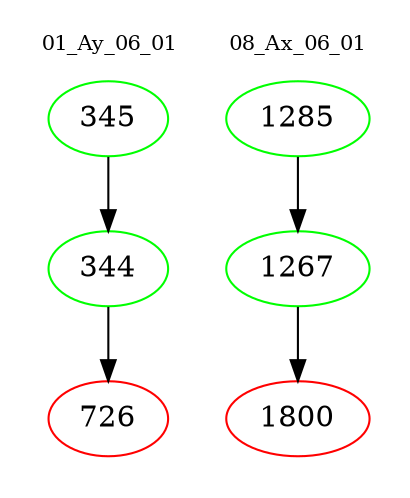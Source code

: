 digraph{
subgraph cluster_0 {
color = white
label = "01_Ay_06_01";
fontsize=10;
T0_345 [label="345", color="green"]
T0_345 -> T0_344 [color="black"]
T0_344 [label="344", color="green"]
T0_344 -> T0_726 [color="black"]
T0_726 [label="726", color="red"]
}
subgraph cluster_1 {
color = white
label = "08_Ax_06_01";
fontsize=10;
T1_1285 [label="1285", color="green"]
T1_1285 -> T1_1267 [color="black"]
T1_1267 [label="1267", color="green"]
T1_1267 -> T1_1800 [color="black"]
T1_1800 [label="1800", color="red"]
}
}
